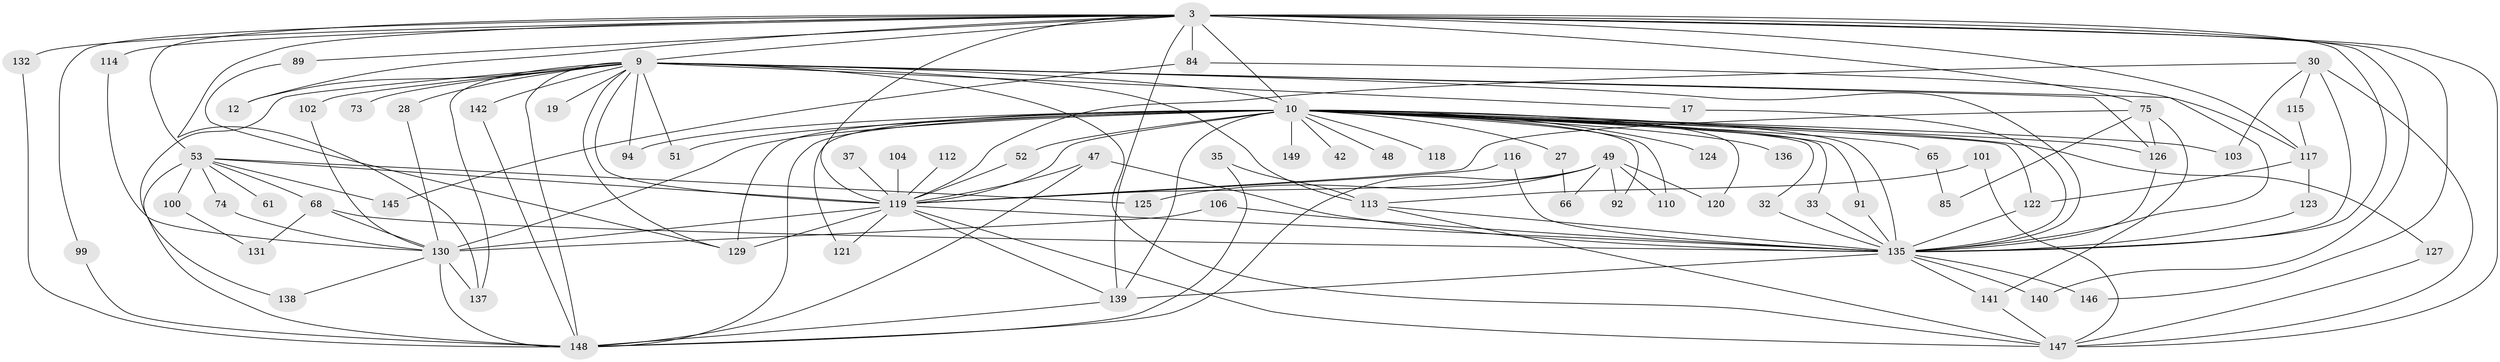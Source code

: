 // original degree distribution, {22: 0.006711409395973154, 25: 0.006711409395973154, 16: 0.006711409395973154, 20: 0.006711409395973154, 34: 0.006711409395973154, 28: 0.006711409395973154, 24: 0.006711409395973154, 23: 0.013422818791946308, 26: 0.006711409395973154, 5: 0.053691275167785234, 2: 0.5369127516778524, 4: 0.087248322147651, 6: 0.03355704697986577, 8: 0.006711409395973154, 10: 0.006711409395973154, 3: 0.18791946308724833, 7: 0.020134228187919462}
// Generated by graph-tools (version 1.1) at 2025/45/03/09/25 04:45:56]
// undirected, 74 vertices, 149 edges
graph export_dot {
graph [start="1"]
  node [color=gray90,style=filled];
  3 [super="+2"];
  9 [super="+1"];
  10 [super="+7+6"];
  12;
  17;
  19;
  27;
  28;
  30 [super="+15"];
  32;
  33;
  35;
  37;
  42;
  47 [super="+24"];
  48;
  49 [super="+34"];
  51;
  52;
  53 [super="+20+44"];
  61;
  65 [super="+58"];
  66;
  68 [super="+60"];
  73;
  74;
  75 [super="+57"];
  84 [super="+36"];
  85;
  89;
  91;
  92 [super="+62"];
  94 [super="+83"];
  99;
  100;
  101;
  102;
  103;
  104;
  106;
  110;
  112;
  113 [super="+79+25"];
  114;
  115;
  116 [super="+59"];
  117 [super="+46+95+96"];
  118 [super="+88"];
  119 [super="+107+8"];
  120;
  121;
  122 [super="+23"];
  123;
  124;
  125;
  126 [super="+14+82+111"];
  127;
  129 [super="+31+76"];
  130 [super="+87+80+98+78"];
  131;
  132;
  135 [super="+45+90+5"];
  136;
  137 [super="+70"];
  138;
  139 [super="+105+108+134"];
  140;
  141 [super="+64"];
  142 [super="+86"];
  145 [super="+143"];
  146 [super="+55"];
  147 [super="+109+144"];
  148 [super="+72+128+133"];
  149;
  3 -- 9 [weight=4];
  3 -- 10 [weight=6];
  3 -- 53 [weight=3];
  3 -- 89;
  3 -- 99;
  3 -- 132;
  3 -- 137;
  3 -- 12;
  3 -- 140;
  3 -- 75 [weight=2];
  3 -- 146 [weight=2];
  3 -- 84 [weight=2];
  3 -- 114;
  3 -- 119 [weight=5];
  3 -- 117 [weight=2];
  3 -- 135 [weight=3];
  3 -- 139;
  3 -- 147 [weight=2];
  9 -- 10 [weight=6];
  9 -- 17;
  9 -- 19 [weight=2];
  9 -- 73 [weight=2];
  9 -- 102;
  9 -- 113 [weight=3];
  9 -- 138;
  9 -- 142 [weight=2];
  9 -- 12;
  9 -- 28;
  9 -- 94 [weight=3];
  9 -- 51;
  9 -- 129;
  9 -- 117 [weight=2];
  9 -- 137;
  9 -- 135 [weight=2];
  9 -- 126;
  9 -- 119 [weight=5];
  9 -- 148 [weight=5];
  9 -- 147;
  10 -- 27 [weight=2];
  10 -- 33;
  10 -- 42 [weight=2];
  10 -- 52;
  10 -- 118 [weight=3];
  10 -- 124 [weight=2];
  10 -- 139 [weight=3];
  10 -- 149 [weight=2];
  10 -- 136 [weight=2];
  10 -- 91;
  10 -- 92 [weight=2];
  10 -- 32;
  10 -- 48 [weight=2];
  10 -- 121;
  10 -- 126 [weight=3];
  10 -- 122;
  10 -- 94;
  10 -- 65 [weight=3];
  10 -- 103;
  10 -- 110;
  10 -- 51;
  10 -- 120;
  10 -- 127;
  10 -- 129;
  10 -- 135 [weight=4];
  10 -- 119 [weight=6];
  10 -- 130 [weight=5];
  10 -- 148 [weight=3];
  17 -- 135;
  27 -- 66;
  28 -- 130;
  30 -- 115;
  30 -- 147;
  30 -- 103;
  30 -- 135 [weight=2];
  30 -- 119;
  32 -- 135;
  33 -- 135;
  35 -- 113;
  35 -- 148 [weight=2];
  37 -- 119 [weight=2];
  47 -- 135;
  47 -- 119;
  47 -- 148;
  49 -- 110;
  49 -- 66;
  49 -- 120;
  49 -- 125;
  49 -- 92;
  49 -- 119;
  49 -- 148 [weight=3];
  52 -- 119;
  53 -- 61 [weight=2];
  53 -- 100 [weight=2];
  53 -- 125;
  53 -- 68;
  53 -- 74;
  53 -- 148 [weight=2];
  53 -- 145;
  53 -- 119;
  65 -- 85;
  68 -- 131;
  68 -- 135 [weight=2];
  68 -- 130;
  74 -- 130;
  75 -- 85;
  75 -- 141;
  75 -- 126;
  75 -- 119;
  84 -- 145;
  84 -- 135;
  89 -- 129;
  91 -- 135;
  99 -- 148;
  100 -- 131;
  101 -- 113;
  101 -- 147;
  102 -- 130;
  104 -- 119 [weight=2];
  106 -- 135;
  106 -- 130;
  112 -- 119;
  113 -- 135;
  113 -- 147;
  114 -- 130;
  115 -- 117;
  116 -- 135 [weight=2];
  116 -- 119;
  117 -- 123;
  117 -- 122;
  119 -- 129 [weight=2];
  119 -- 130 [weight=4];
  119 -- 135 [weight=3];
  119 -- 139;
  119 -- 121;
  119 -- 147 [weight=2];
  122 -- 135 [weight=2];
  123 -- 135;
  126 -- 135 [weight=2];
  127 -- 147;
  130 -- 137;
  130 -- 138;
  130 -- 148 [weight=2];
  132 -- 148;
  135 -- 140;
  135 -- 141;
  135 -- 146;
  135 -- 139 [weight=2];
  139 -- 148;
  141 -- 147;
  142 -- 148;
}
